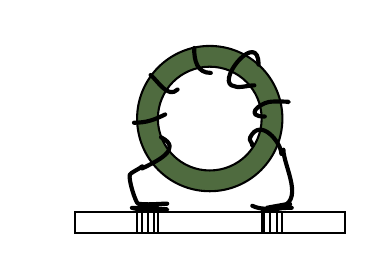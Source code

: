 

% Pattern Info

\tikzset{
	pattern size/.store in=\mcSize, 
	pattern size = 5pt,
	pattern thickness/.store in=\mcThickness, 
	pattern thickness = 0.3pt,
	pattern radius/.store in=\mcRadius, 
	pattern radius = 1pt}
\makeatletter
\pgfutil@ifundefined{pgf@pattern@name@_loi3sd3p3}{
	\pgfdeclarepatternformonly[\mcThickness,\mcSize]{_loi3sd3p3}
	{\pgfqpoint{-\mcThickness}{-\mcThickness}}
	{\pgfpoint{\mcSize}{\mcSize}}
	{\pgfpoint{\mcSize}{\mcSize}}
	{
		\pgfsetcolor{\tikz@pattern@color}
		\pgfsetlinewidth{\mcThickness}
		\pgfpathmoveto{\pgfpointorigin}
		\pgfpathlineto{\pgfpoint{0}{\mcSize}}
		\pgfusepath{stroke}
}}
\makeatother

% Pattern Info

\tikzset{
	pattern size/.store in=\mcSize, 
	pattern size = 5pt,
	pattern thickness/.store in=\mcThickness, 
	pattern thickness = 0.3pt,
	pattern radius/.store in=\mcRadius, 
	pattern radius = 1pt}
\makeatletter
\pgfutil@ifundefined{pgf@pattern@name@_e59b6qrtq}{
	\pgfdeclarepatternformonly[\mcThickness,\mcSize]{_e59b6qrtq}
	{\pgfqpoint{-\mcThickness}{-\mcThickness}}
	{\pgfpoint{\mcSize}{\mcSize}}
	{\pgfpoint{\mcSize}{\mcSize}}
	{
		\pgfsetcolor{\tikz@pattern@color}
		\pgfsetlinewidth{\mcThickness}
		\pgfpathmoveto{\pgfpointorigin}
		\pgfpathlineto{\pgfpoint{0}{\mcSize}}
		\pgfusepath{stroke}
}}
\makeatother
\tikzset{every picture/.style={line width=0.75pt}} %set default line width to 0.75pt        

\begin{tikzpicture}[x=0.75pt,y=0.75pt,yscale=-1,xscale=1]
	%uncomment if require: \path (0,125); %set diagram left start at 0, and has height of 125
	
	%Shape: Rectangle [id:dp2009637706126184] 
	\draw  [color={rgb, 255:red, 0; green, 0; blue, 0 }  ,draw opacity=1 ] (10,90) -- (140,90) -- (140,100) -- (10,100) -- cycle ;
	%Shape: Circle [id:dp1038951998619202] 
	\draw  [fill={rgb, 255:red, 79; green, 107; blue, 63 }  ,fill opacity=1 ] (40,45) .. controls (40,25.67) and (55.67,10) .. (75,10) .. controls (94.33,10) and (110,25.67) .. (110,45) .. controls (110,64.33) and (94.33,80) .. (75,80) .. controls (55.67,80) and (40,64.33) .. (40,45) -- cycle ;
	%Shape: Rectangle [id:dp645799702370889] 
	\draw  [pattern=_loi3sd3p3,pattern size=2.325pt,pattern thickness=0.75pt,pattern radius=0pt, pattern color={rgb, 255:red, 0; green, 0; blue, 0}] (40,90) -- (50,90) -- (50,100) -- (40,100) -- cycle ;
	%Shape: Rectangle [id:dp7924832651254976] 
	\draw  [pattern=_e59b6qrtq,pattern size=2.325pt,pattern thickness=0.75pt,pattern radius=0pt, pattern color={rgb, 255:red, 0; green, 0; blue, 0}] (100,90) -- (110,90) -- (110,100) -- (100,100) -- cycle ;
	%Shape: Circle [id:dp17475143217548772] 
	\draw  [fill={rgb, 255:red, 255; green, 255; blue, 255 }  ,fill opacity=1 ] (50,45) .. controls (50,31.19) and (61.19,20) .. (75,20) .. controls (88.81,20) and (100,31.19) .. (100,45) .. controls (100,58.81) and (88.81,70) .. (75,70) .. controls (61.19,70) and (50,58.81) .. (50,45) -- cycle ;
	%Shape: Free Drawing [id:dp0066542513246226065] 
	\draw  [color={rgb, 255:red, 0; green, 0; blue, 0 }  ][line width=1.5] [line join = round][line cap = round] (42.5,69) .. controls (48.71,65.9) and (62.69,59.6) .. (51.5,54) ;
	%Shape: Free Drawing [id:dp02794267711535947] 
	\draw  [color={rgb, 255:red, 0; green, 0; blue, 0 }  ][line width=1.5] [line join = round][line cap = round] (38.5,47) .. controls (44.66,47) and (48.38,45.56) .. (53.5,43) ;
	%Shape: Free Drawing [id:dp5943567299775048] 
	\draw  [color={rgb, 255:red, 0; green, 0; blue, 0 }  ][line width=1.5] [line join = round][line cap = round] (46.5,24) .. controls (49.53,26.27) and (54.81,35.69) .. (59.5,31) ;
	%Shape: Free Drawing [id:dp10842246038623493] 
	\draw  [color={rgb, 255:red, 0; green, 0; blue, 0 }  ][line width=1.5] [line join = round][line cap = round] (67.5,11) .. controls (67.5,17.05) and (68.78,23) .. (75.5,23) ;
	%Shape: Free Drawing [id:dp3973786711513443] 
	\draw  [color={rgb, 255:red, 0; green, 0; blue, 0 }  ][line width=1.5] [line join = round][line cap = round] (98.5,19) .. controls (98.5,2.2) and (78.93,25.42) .. (85.5,29) .. controls (88.72,30.76) and (92.83,29) .. (96.5,29) ;
	%Shape: Free Drawing [id:dp9304280952996944] 
	\draw  [color={rgb, 255:red, 0; green, 0; blue, 0 }  ][line width=1.5] [line join = round][line cap = round] (112.5,37) .. controls (115.5,37) and (106.45,36.45) .. (103.5,37) .. controls (98.49,37.94) and (91.8,44) .. (101.5,44) ;
	%Shape: Free Drawing [id:dp6543954815936195] 
	\draw  [color={rgb, 255:red, 0; green, 0; blue, 0 }  ][line width=1.5] [line join = round][line cap = round] (95.5,58) .. controls (95.5,56.05) and (93.62,55.76) .. (94.5,54) .. controls (99.41,44.17) and (109.5,56.62) .. (109.5,62) ;
	%Shape: Free Drawing [id:dp6148483141653001] 
	\draw  [color={rgb, 255:red, 0; green, 0; blue, 0 }  ][line width=1.5] [line join = round][line cap = round] (42.5,68) .. controls (41.45,69.05) and (36.8,71.09) .. (36.5,72) .. controls (35.69,74.43) and (39.4,85.83) .. (40.5,86) .. controls (45.11,86.71) and (49.83,86) .. (54.5,86) ;
	%Shape: Free Drawing [id:dp8979898934658102] 
	\draw  [color={rgb, 255:red, 0; green, 0; blue, 0 }  ][line width=1.5] [line join = round][line cap = round] (110.5,60) .. controls (110.5,68) and (121.72,85.81) .. (107.5,88) .. controls (103.53,88.61) and (99.09,88.8) .. (95.5,87) ;
	%Shape: Free Drawing [id:dp6437402351035637] 
	\draw  [color={rgb, 255:red, 0; green, 0; blue, 0 }  ][line width=1.5] [line join = round][line cap = round] (37.5,88) .. controls (42.68,89.3) and (48.17,89.44) .. (53.5,89) .. controls (58.49,88.58) and (43.51,88) .. (38.5,88) .. controls (37.17,88) and (41.18,88.22) .. (42.5,88) .. controls (44.23,87.71) and (49.5,84.9) .. (49.5,87) ;
	%Shape: Free Drawing [id:dp07779661964495088] 
	\draw  [color={rgb, 255:red, 0; green, 0; blue, 0 }  ][line width=1.5] [line join = round][line cap = round] (100.5,89) .. controls (103.83,88.67) and (107.25,88.81) .. (110.5,88) .. controls (111.67,87.71) and (114.7,86) .. (113.5,86) .. controls (113.48,86) and (102.21,87.98) .. (102.5,88) .. controls (106.49,88.33) and (110.5,88) .. (114.5,88) ;
	
	
	
	
\end{tikzpicture}
